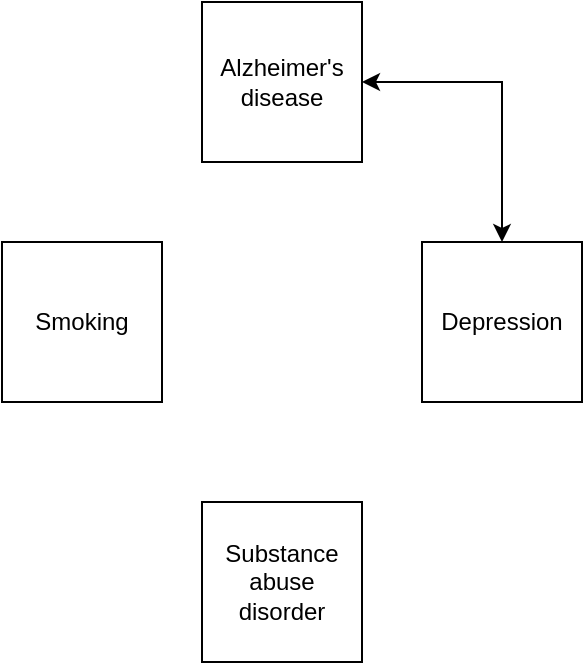 <mxfile version="21.0.7" type="github">
  <diagram name="Page-1" id="UukN6F3pWWEp7h4scgCb">
    <mxGraphModel dx="954" dy="616" grid="1" gridSize="10" guides="1" tooltips="1" connect="1" arrows="1" fold="1" page="1" pageScale="1" pageWidth="850" pageHeight="1100" math="0" shadow="0">
      <root>
        <mxCell id="0" />
        <mxCell id="1" parent="0" />
        <mxCell id="e19idQxXRR9z8TGev-1b-1" value="Alzheimer&#39;s disease" style="whiteSpace=wrap;html=1;aspect=fixed;" vertex="1" parent="1">
          <mxGeometry x="580" y="90" width="80" height="80" as="geometry" />
        </mxCell>
        <mxCell id="e19idQxXRR9z8TGev-1b-2" value="Depression" style="whiteSpace=wrap;html=1;aspect=fixed;" vertex="1" parent="1">
          <mxGeometry x="690" y="210" width="80" height="80" as="geometry" />
        </mxCell>
        <mxCell id="e19idQxXRR9z8TGev-1b-5" value="" style="endArrow=classic;startArrow=classic;html=1;rounded=0;entryX=1;entryY=0.5;entryDx=0;entryDy=0;exitX=0.5;exitY=0;exitDx=0;exitDy=0;" edge="1" parent="1" source="e19idQxXRR9z8TGev-1b-2" target="e19idQxXRR9z8TGev-1b-1">
          <mxGeometry width="50" height="50" relative="1" as="geometry">
            <mxPoint x="400" y="340" as="sourcePoint" />
            <mxPoint x="450" y="290" as="targetPoint" />
            <Array as="points">
              <mxPoint x="730" y="130" />
            </Array>
          </mxGeometry>
        </mxCell>
        <mxCell id="e19idQxXRR9z8TGev-1b-6" value="Smoking" style="whiteSpace=wrap;html=1;aspect=fixed;" vertex="1" parent="1">
          <mxGeometry x="480" y="210" width="80" height="80" as="geometry" />
        </mxCell>
        <mxCell id="e19idQxXRR9z8TGev-1b-8" value="Substance abuse disorder" style="whiteSpace=wrap;html=1;aspect=fixed;" vertex="1" parent="1">
          <mxGeometry x="580" y="340" width="80" height="80" as="geometry" />
        </mxCell>
      </root>
    </mxGraphModel>
  </diagram>
</mxfile>
